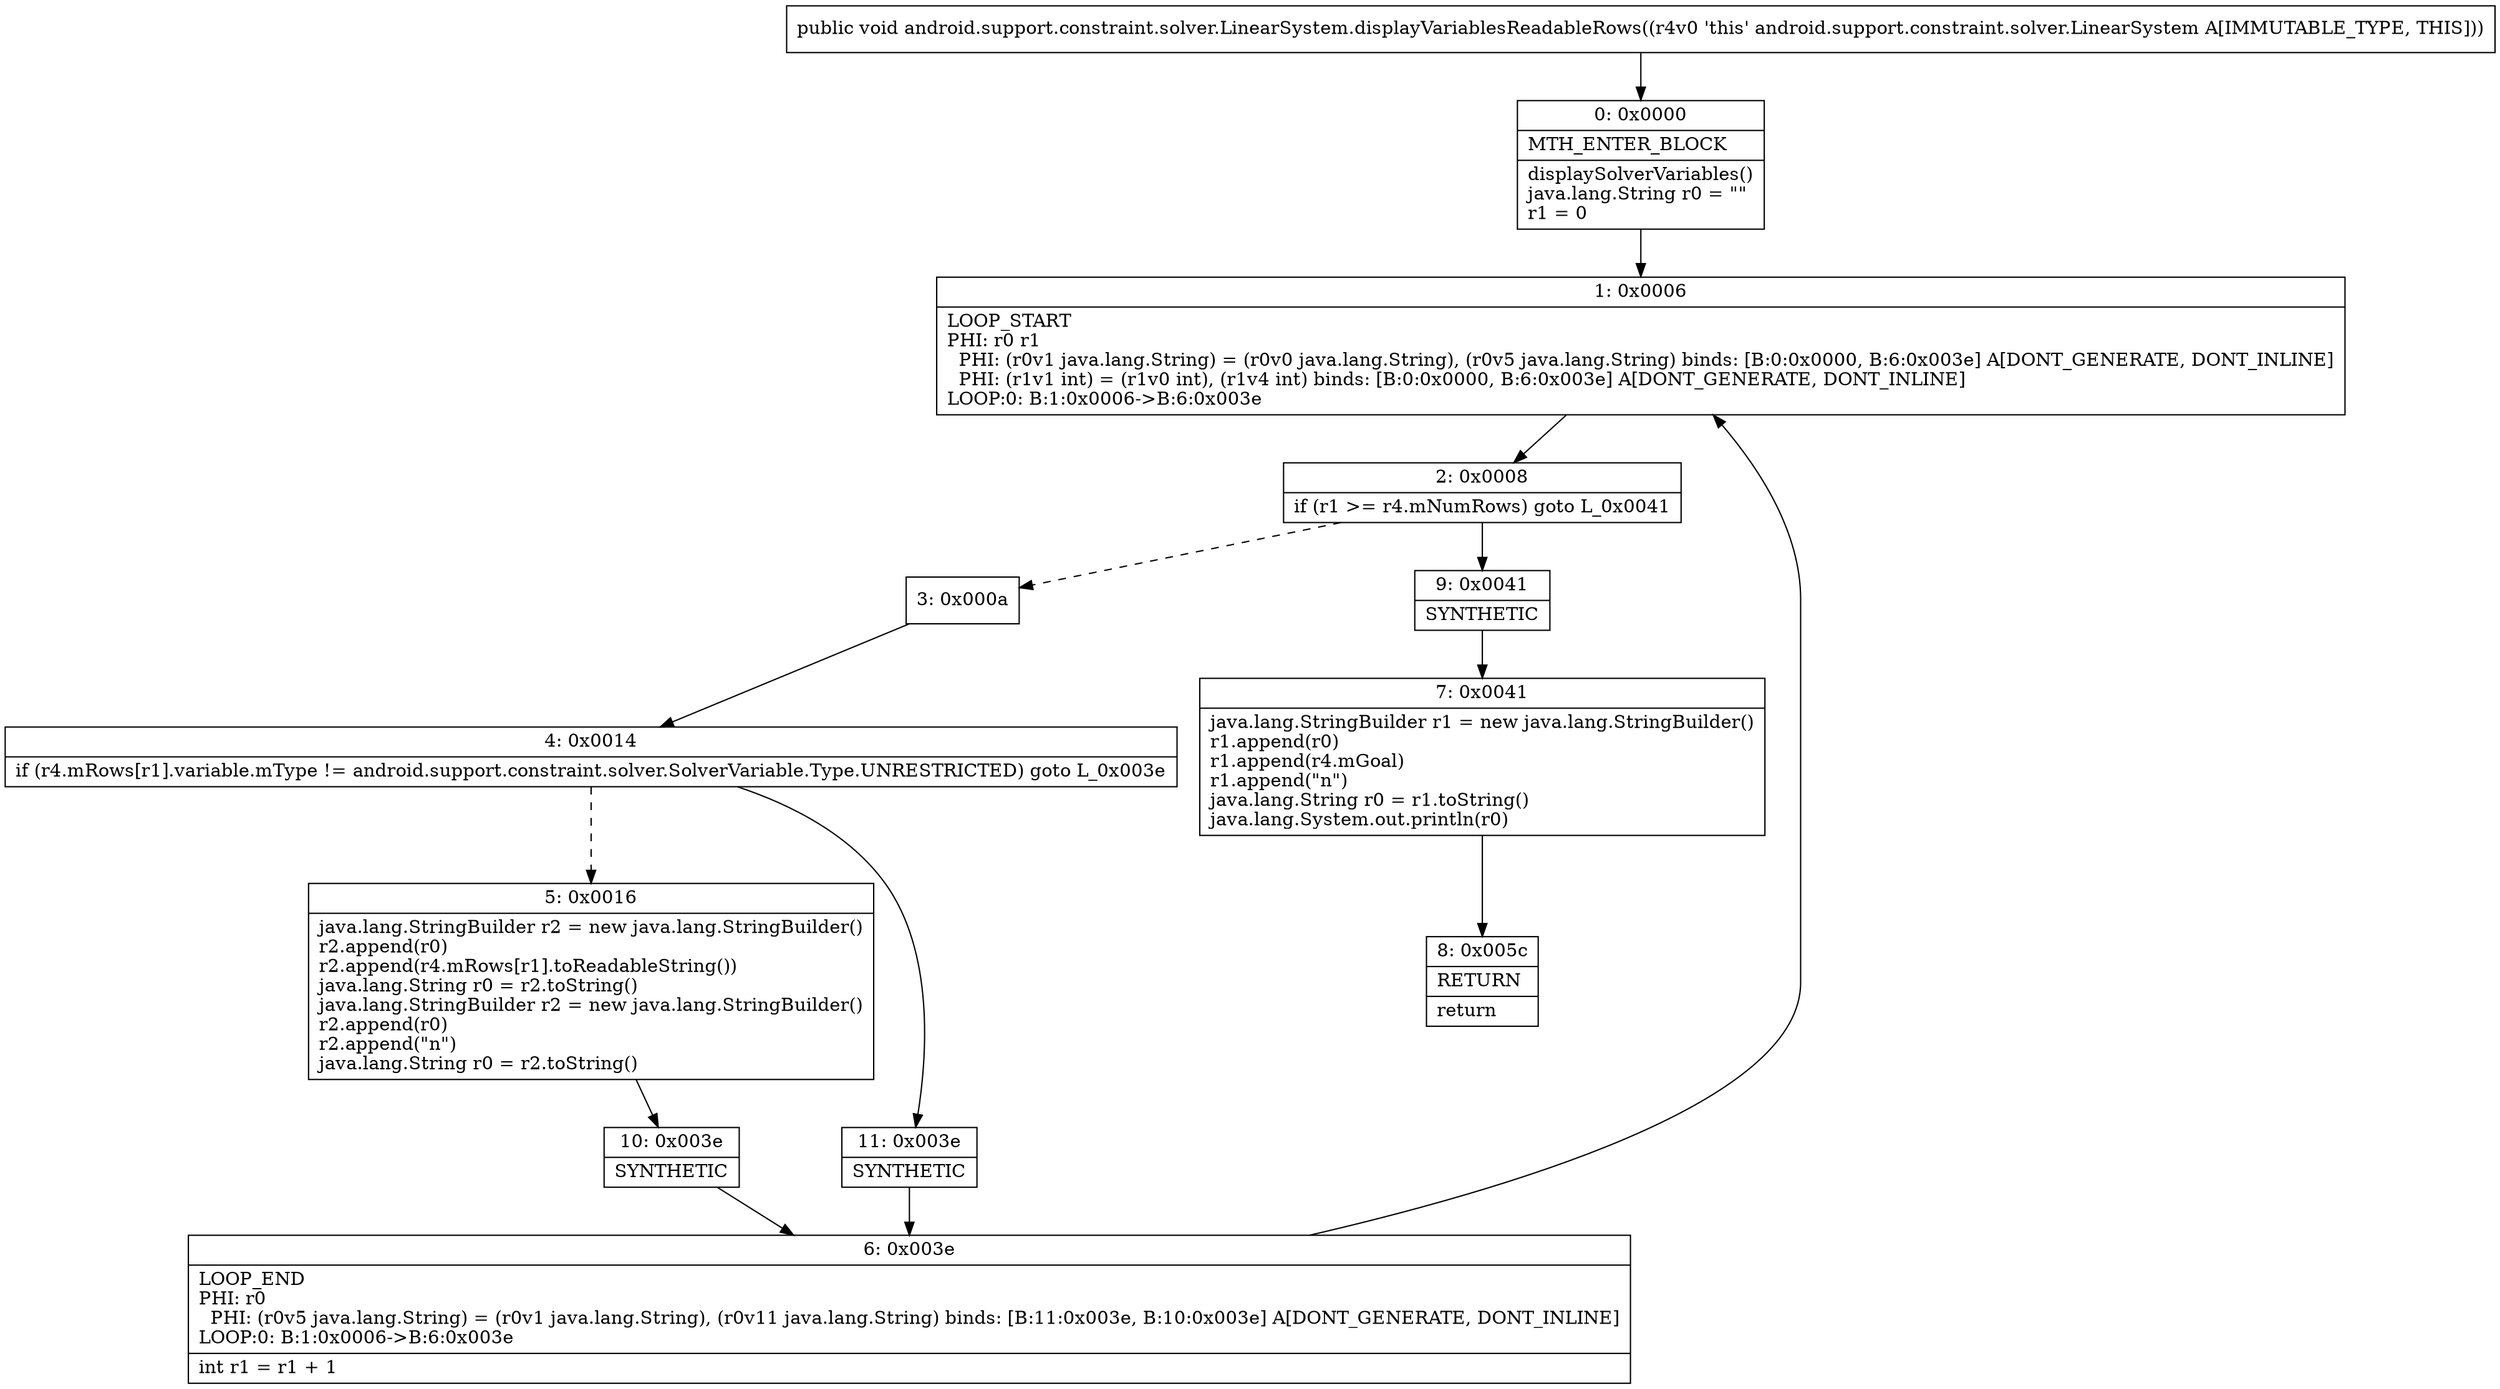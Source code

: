 digraph "CFG forandroid.support.constraint.solver.LinearSystem.displayVariablesReadableRows()V" {
Node_0 [shape=record,label="{0\:\ 0x0000|MTH_ENTER_BLOCK\l|displaySolverVariables()\ljava.lang.String r0 = \"\"\lr1 = 0\l}"];
Node_1 [shape=record,label="{1\:\ 0x0006|LOOP_START\lPHI: r0 r1 \l  PHI: (r0v1 java.lang.String) = (r0v0 java.lang.String), (r0v5 java.lang.String) binds: [B:0:0x0000, B:6:0x003e] A[DONT_GENERATE, DONT_INLINE]\l  PHI: (r1v1 int) = (r1v0 int), (r1v4 int) binds: [B:0:0x0000, B:6:0x003e] A[DONT_GENERATE, DONT_INLINE]\lLOOP:0: B:1:0x0006\-\>B:6:0x003e\l}"];
Node_2 [shape=record,label="{2\:\ 0x0008|if (r1 \>= r4.mNumRows) goto L_0x0041\l}"];
Node_3 [shape=record,label="{3\:\ 0x000a}"];
Node_4 [shape=record,label="{4\:\ 0x0014|if (r4.mRows[r1].variable.mType != android.support.constraint.solver.SolverVariable.Type.UNRESTRICTED) goto L_0x003e\l}"];
Node_5 [shape=record,label="{5\:\ 0x0016|java.lang.StringBuilder r2 = new java.lang.StringBuilder()\lr2.append(r0)\lr2.append(r4.mRows[r1].toReadableString())\ljava.lang.String r0 = r2.toString()\ljava.lang.StringBuilder r2 = new java.lang.StringBuilder()\lr2.append(r0)\lr2.append(\"n\")\ljava.lang.String r0 = r2.toString()\l}"];
Node_6 [shape=record,label="{6\:\ 0x003e|LOOP_END\lPHI: r0 \l  PHI: (r0v5 java.lang.String) = (r0v1 java.lang.String), (r0v11 java.lang.String) binds: [B:11:0x003e, B:10:0x003e] A[DONT_GENERATE, DONT_INLINE]\lLOOP:0: B:1:0x0006\-\>B:6:0x003e\l|int r1 = r1 + 1\l}"];
Node_7 [shape=record,label="{7\:\ 0x0041|java.lang.StringBuilder r1 = new java.lang.StringBuilder()\lr1.append(r0)\lr1.append(r4.mGoal)\lr1.append(\"n\")\ljava.lang.String r0 = r1.toString()\ljava.lang.System.out.println(r0)\l}"];
Node_8 [shape=record,label="{8\:\ 0x005c|RETURN\l|return\l}"];
Node_9 [shape=record,label="{9\:\ 0x0041|SYNTHETIC\l}"];
Node_10 [shape=record,label="{10\:\ 0x003e|SYNTHETIC\l}"];
Node_11 [shape=record,label="{11\:\ 0x003e|SYNTHETIC\l}"];
MethodNode[shape=record,label="{public void android.support.constraint.solver.LinearSystem.displayVariablesReadableRows((r4v0 'this' android.support.constraint.solver.LinearSystem A[IMMUTABLE_TYPE, THIS])) }"];
MethodNode -> Node_0;
Node_0 -> Node_1;
Node_1 -> Node_2;
Node_2 -> Node_3[style=dashed];
Node_2 -> Node_9;
Node_3 -> Node_4;
Node_4 -> Node_5[style=dashed];
Node_4 -> Node_11;
Node_5 -> Node_10;
Node_6 -> Node_1;
Node_7 -> Node_8;
Node_9 -> Node_7;
Node_10 -> Node_6;
Node_11 -> Node_6;
}

